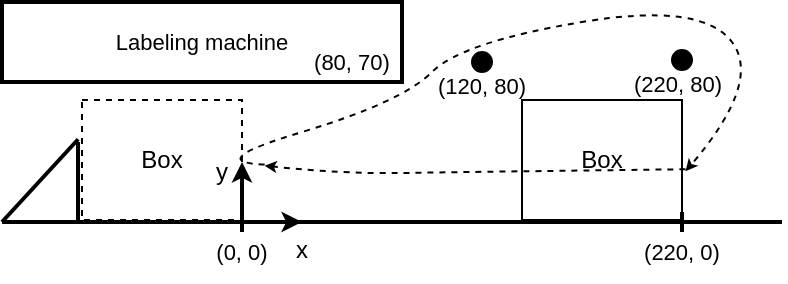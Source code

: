 <mxfile version="24.9.0">
  <diagram name="Page-1" id="Tz7L5756_1JB_fjBQkaa">
    <mxGraphModel dx="574" dy="295" grid="1" gridSize="10" guides="1" tooltips="1" connect="1" arrows="1" fold="1" page="1" pageScale="1" pageWidth="850" pageHeight="1100" math="0" shadow="0">
      <root>
        <mxCell id="0" />
        <mxCell id="1" parent="0" />
        <mxCell id="071c9aJxDS3kiMfwyO00-1" value="" style="endArrow=none;html=1;rounded=0;strokeWidth=2;" parent="1" edge="1">
          <mxGeometry width="50" height="50" relative="1" as="geometry">
            <mxPoint x="80" y="280" as="sourcePoint" />
            <mxPoint x="470" y="280" as="targetPoint" />
          </mxGeometry>
        </mxCell>
        <mxCell id="071c9aJxDS3kiMfwyO00-2" value="Labeling machine" style="rounded=0;whiteSpace=wrap;html=1;strokeWidth=2;fontSize=11;" parent="1" vertex="1">
          <mxGeometry x="80" y="170" width="200" height="40" as="geometry" />
        </mxCell>
        <mxCell id="071c9aJxDS3kiMfwyO00-5" value="" style="endArrow=none;html=1;rounded=0;strokeWidth=2;" parent="1" edge="1">
          <mxGeometry width="50" height="50" relative="1" as="geometry">
            <mxPoint x="200" y="285" as="sourcePoint" />
            <mxPoint x="200" y="275" as="targetPoint" />
          </mxGeometry>
        </mxCell>
        <mxCell id="071c9aJxDS3kiMfwyO00-6" value="(0, 0)" style="text;html=1;align=center;verticalAlign=middle;whiteSpace=wrap;rounded=0;fontSize=11;" parent="1" vertex="1">
          <mxGeometry x="170" y="280" width="60" height="30" as="geometry" />
        </mxCell>
        <mxCell id="071c9aJxDS3kiMfwyO00-8" value="" style="endArrow=none;html=1;rounded=0;strokeWidth=2;" parent="1" edge="1">
          <mxGeometry width="50" height="50" relative="1" as="geometry">
            <mxPoint x="118" y="280" as="sourcePoint" />
            <mxPoint x="118" y="240" as="targetPoint" />
          </mxGeometry>
        </mxCell>
        <mxCell id="071c9aJxDS3kiMfwyO00-9" value="" style="endArrow=none;html=1;rounded=0;strokeWidth=2;entryX=-0.024;entryY=0.327;entryDx=0;entryDy=0;entryPerimeter=0;" parent="1" target="071c9aJxDS3kiMfwyO00-19" edge="1">
          <mxGeometry width="50" height="50" relative="1" as="geometry">
            <mxPoint x="80" y="280" as="sourcePoint" />
            <mxPoint x="110" y="240" as="targetPoint" />
          </mxGeometry>
        </mxCell>
        <mxCell id="071c9aJxDS3kiMfwyO00-10" value="" style="ellipse;whiteSpace=wrap;html=1;aspect=fixed;fillColor=#000000;" parent="1" vertex="1">
          <mxGeometry x="315" y="195" width="10" height="10" as="geometry" />
        </mxCell>
        <mxCell id="071c9aJxDS3kiMfwyO00-11" value="" style="ellipse;whiteSpace=wrap;html=1;aspect=fixed;fillColor=#000000;" parent="1" vertex="1">
          <mxGeometry x="415" y="194" width="10" height="10" as="geometry" />
        </mxCell>
        <mxCell id="071c9aJxDS3kiMfwyO00-12" value="(80, 70)" style="text;html=1;align=center;verticalAlign=middle;whiteSpace=wrap;rounded=0;fontSize=11;" parent="1" vertex="1">
          <mxGeometry x="220" y="185" width="70" height="30" as="geometry" />
        </mxCell>
        <mxCell id="071c9aJxDS3kiMfwyO00-13" value="(120, 80)" style="text;html=1;align=center;verticalAlign=middle;whiteSpace=wrap;rounded=0;fontSize=11;" parent="1" vertex="1">
          <mxGeometry x="280" y="197" width="80" height="30" as="geometry" />
        </mxCell>
        <mxCell id="071c9aJxDS3kiMfwyO00-14" value="(220, 80)" style="text;html=1;align=center;verticalAlign=middle;whiteSpace=wrap;rounded=0;fontSize=11;" parent="1" vertex="1">
          <mxGeometry x="378" y="196" width="80" height="30" as="geometry" />
        </mxCell>
        <mxCell id="071c9aJxDS3kiMfwyO00-15" value="Box" style="rounded=0;whiteSpace=wrap;html=1;" parent="1" vertex="1">
          <mxGeometry x="340" y="219" width="80" height="60" as="geometry" />
        </mxCell>
        <mxCell id="071c9aJxDS3kiMfwyO00-16" value="" style="endArrow=none;html=1;rounded=0;strokeWidth=2;" parent="1" edge="1">
          <mxGeometry width="50" height="50" relative="1" as="geometry">
            <mxPoint x="420" y="285" as="sourcePoint" />
            <mxPoint x="420" y="275" as="targetPoint" />
          </mxGeometry>
        </mxCell>
        <mxCell id="071c9aJxDS3kiMfwyO00-17" value="(220, 0)" style="text;html=1;align=center;verticalAlign=middle;whiteSpace=wrap;rounded=0;fontSize=11;" parent="1" vertex="1">
          <mxGeometry x="390" y="280" width="60" height="30" as="geometry" />
        </mxCell>
        <mxCell id="071c9aJxDS3kiMfwyO00-19" value="Box" style="rounded=0;whiteSpace=wrap;html=1;dashed=1;" parent="1" vertex="1">
          <mxGeometry x="120" y="219" width="80" height="60" as="geometry" />
        </mxCell>
        <mxCell id="071c9aJxDS3kiMfwyO00-22" value="" style="curved=1;endArrow=classic;html=1;rounded=0;entryX=1.022;entryY=0.594;entryDx=0;entryDy=0;entryPerimeter=0;exitX=1.022;exitY=0.577;exitDx=0;exitDy=0;exitPerimeter=0;endSize=3;dashed=1;" parent="1" target="071c9aJxDS3kiMfwyO00-15" edge="1">
          <mxGeometry width="50" height="50" relative="1" as="geometry">
            <mxPoint x="211.32" y="251.31" as="sourcePoint" />
            <mxPoint x="440" y="165" as="targetPoint" />
            <Array as="points">
              <mxPoint x="180" y="250" />
              <mxPoint x="280" y="220" />
              <mxPoint x="310" y="190" />
              <mxPoint x="430" y="170" />
              <mxPoint x="460" y="210" />
            </Array>
          </mxGeometry>
        </mxCell>
        <mxCell id="6pssXPzZwNGMbh1y-Com-1" value="" style="endArrow=classic;html=1;rounded=0;fontSize=12;startSize=8;endSize=4;curved=1;exitX=0.5;exitY=0;exitDx=0;exitDy=0;strokeWidth=2;" parent="1" source="071c9aJxDS3kiMfwyO00-6" edge="1">
          <mxGeometry width="50" height="50" relative="1" as="geometry">
            <mxPoint x="260" y="270" as="sourcePoint" />
            <mxPoint x="200" y="250" as="targetPoint" />
          </mxGeometry>
        </mxCell>
        <mxCell id="MfuIdYMuiasTHg7aSNPH-2" value="" style="curved=1;endArrow=classic;html=1;rounded=0;entryX=1.022;entryY=0.594;entryDx=0;entryDy=0;entryPerimeter=0;exitX=1.022;exitY=0.577;exitDx=0;exitDy=0;exitPerimeter=0;endSize=3;dashed=1;" edge="1" parent="1" source="071c9aJxDS3kiMfwyO00-15">
          <mxGeometry width="50" height="50" relative="1" as="geometry">
            <mxPoint x="422" y="254" as="sourcePoint" />
            <mxPoint x="211.32" y="251.82" as="targetPoint" />
            <Array as="points">
              <mxPoint x="310" y="255" />
              <mxPoint x="250" y="256" />
            </Array>
          </mxGeometry>
        </mxCell>
        <mxCell id="MfuIdYMuiasTHg7aSNPH-3" value="y" style="text;html=1;align=center;verticalAlign=middle;whiteSpace=wrap;rounded=0;" vertex="1" parent="1">
          <mxGeometry x="160" y="240" width="60" height="30" as="geometry" />
        </mxCell>
        <mxCell id="MfuIdYMuiasTHg7aSNPH-4" value="" style="endArrow=classic;html=1;rounded=0;exitX=0.5;exitY=0;exitDx=0;exitDy=0;entryX=1;entryY=0;entryDx=0;entryDy=0;strokeWidth=2;endSize=4;" edge="1" parent="1" source="071c9aJxDS3kiMfwyO00-6" target="071c9aJxDS3kiMfwyO00-6">
          <mxGeometry width="50" height="50" relative="1" as="geometry">
            <mxPoint x="280" y="240" as="sourcePoint" />
            <mxPoint x="330" y="190" as="targetPoint" />
          </mxGeometry>
        </mxCell>
        <mxCell id="MfuIdYMuiasTHg7aSNPH-5" value="x" style="text;html=1;align=center;verticalAlign=middle;whiteSpace=wrap;rounded=0;" vertex="1" parent="1">
          <mxGeometry x="200" y="279" width="60" height="30" as="geometry" />
        </mxCell>
      </root>
    </mxGraphModel>
  </diagram>
</mxfile>
